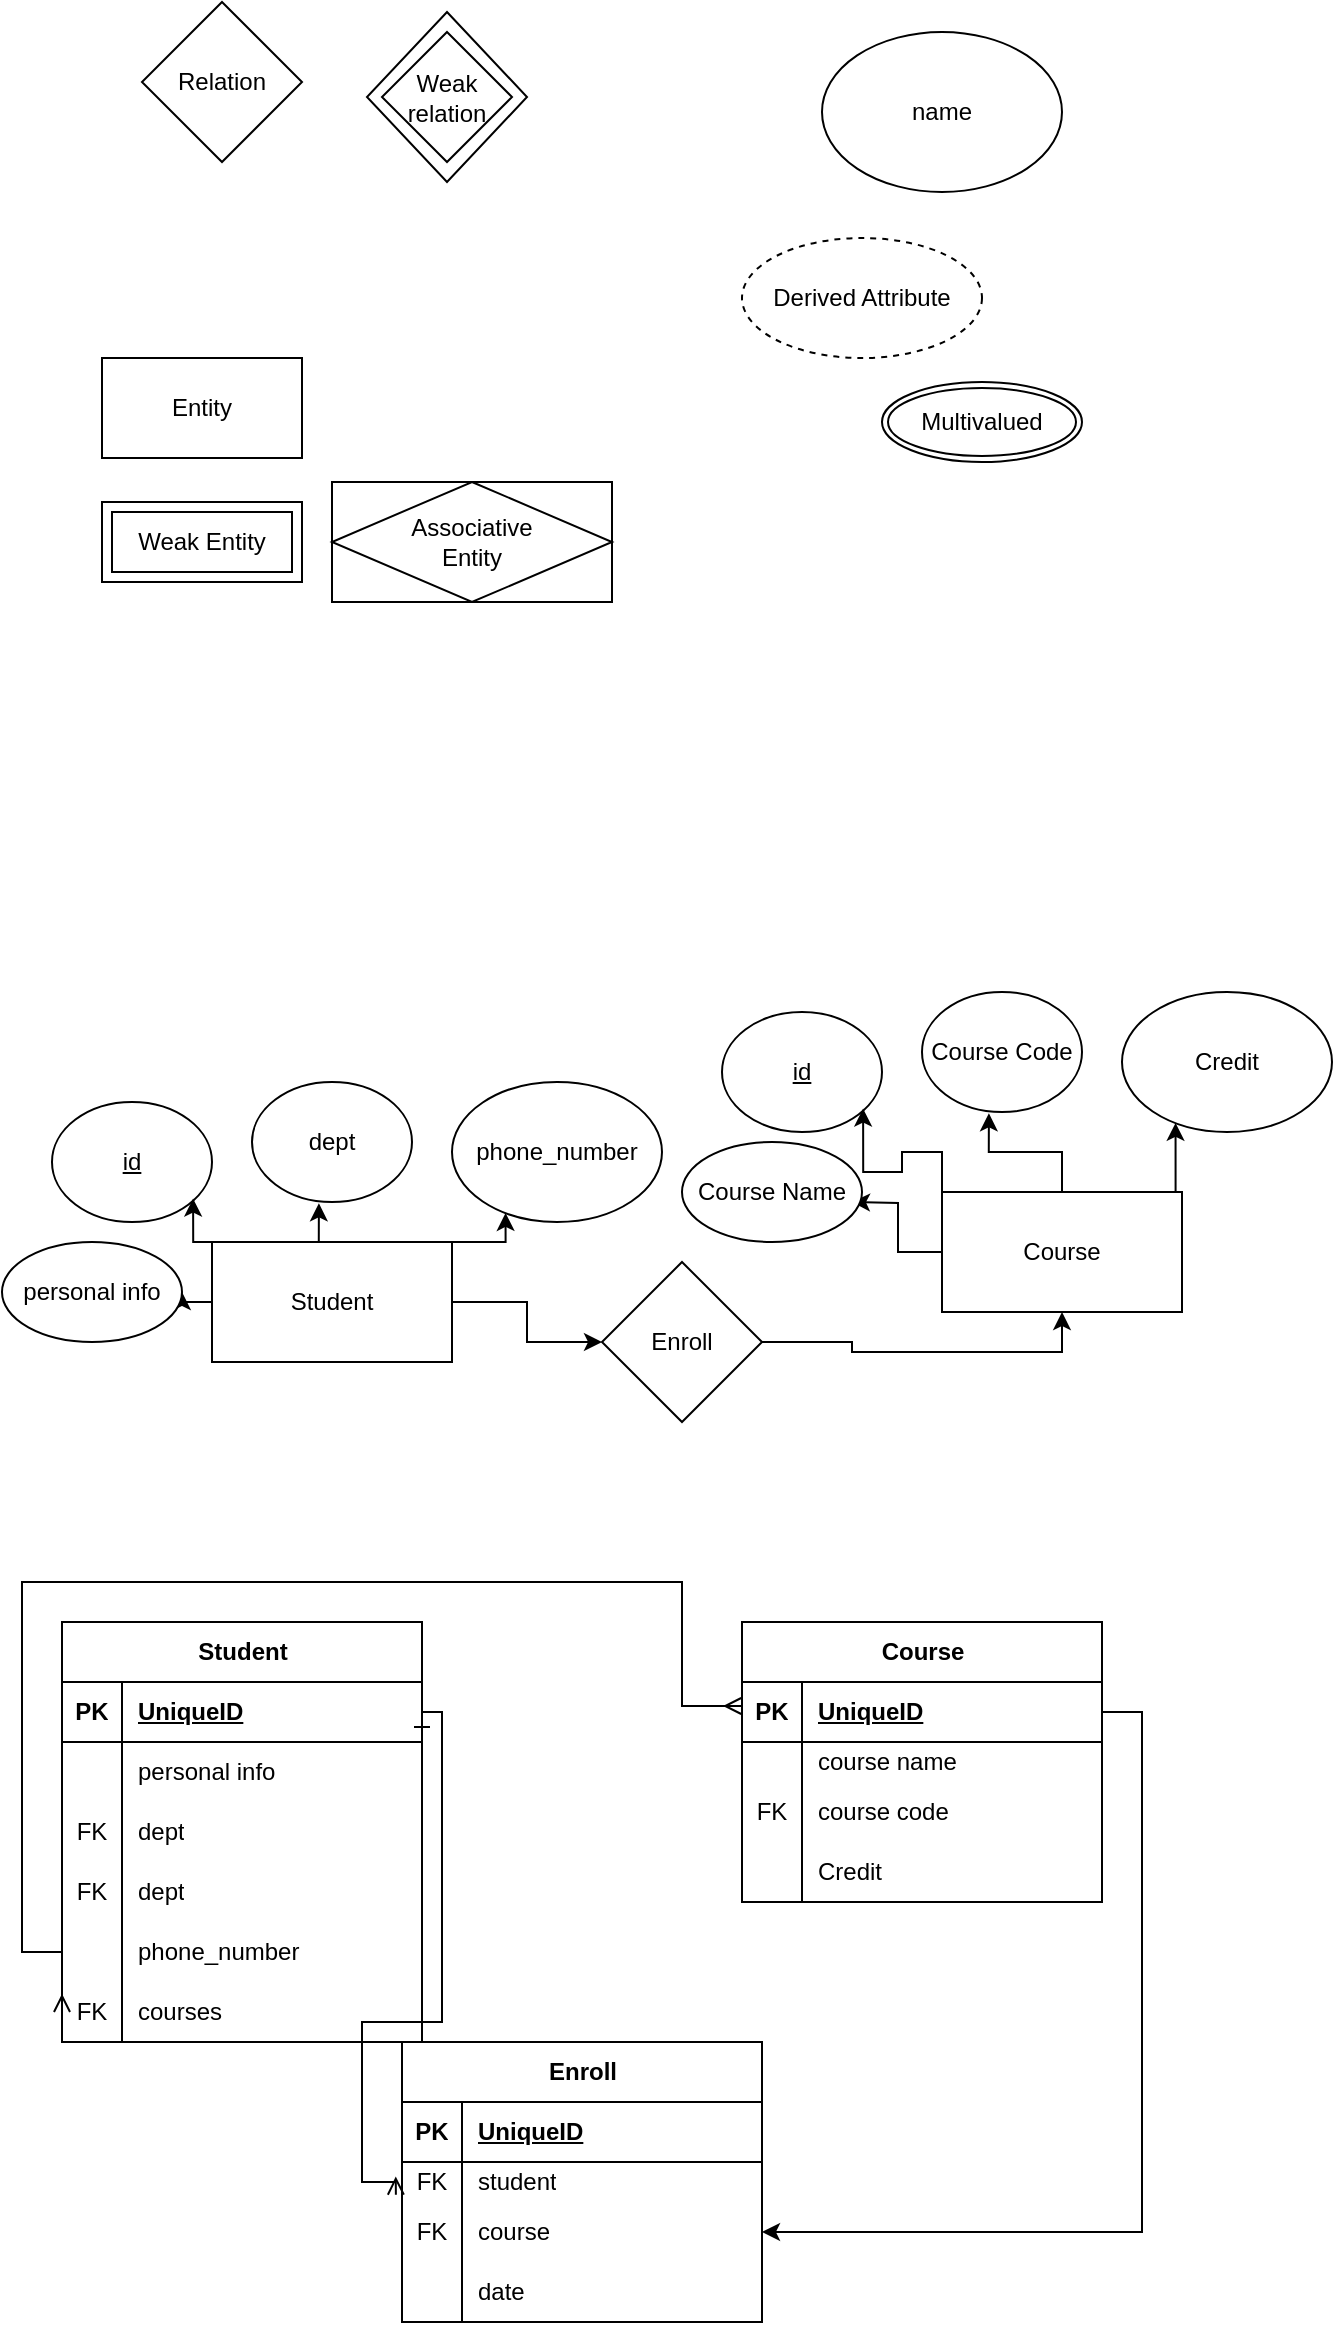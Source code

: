 <mxfile version="26.0.16">
  <diagram name="Page-1" id="uuQi2splyWyxESySe9Al">
    <mxGraphModel dx="1034" dy="789" grid="1" gridSize="10" guides="1" tooltips="1" connect="1" arrows="1" fold="1" page="1" pageScale="1" pageWidth="850" pageHeight="1100" math="0" shadow="0">
      <root>
        <mxCell id="0" />
        <mxCell id="1" parent="0" />
        <mxCell id="M-P0CpYu54wChjRLXjfq-5" value="Weak Entity" style="shape=ext;margin=3;double=1;whiteSpace=wrap;html=1;align=center;" parent="1" vertex="1">
          <mxGeometry x="310" y="280" width="100" height="40" as="geometry" />
        </mxCell>
        <mxCell id="M-P0CpYu54wChjRLXjfq-6" value="Associative&#xa;Entity" style="shape=associativeEntity;whiteSpace=wrap;html=1;align=center;" parent="1" vertex="1">
          <mxGeometry x="425" y="270" width="140" height="60" as="geometry" />
        </mxCell>
        <mxCell id="M-P0CpYu54wChjRLXjfq-7" value="Entity" style="html=1;dashed=0;whiteSpace=wrap;" parent="1" vertex="1">
          <mxGeometry x="310" y="208" width="100" height="50" as="geometry" />
        </mxCell>
        <mxCell id="M-P0CpYu54wChjRLXjfq-8" value="Relation" style="rhombus;whiteSpace=wrap;html=1;" parent="1" vertex="1">
          <mxGeometry x="330" y="30" width="80" height="80" as="geometry" />
        </mxCell>
        <mxCell id="M-P0CpYu54wChjRLXjfq-9" value="" style="rhombus;whiteSpace=wrap;html=1;" parent="1" vertex="1">
          <mxGeometry x="442.5" y="35" width="80" height="85" as="geometry" />
        </mxCell>
        <mxCell id="M-P0CpYu54wChjRLXjfq-10" value="Weak relation" style="rhombus;whiteSpace=wrap;html=1;" parent="1" vertex="1">
          <mxGeometry x="450" y="45" width="65" height="65" as="geometry" />
        </mxCell>
        <mxCell id="M-P0CpYu54wChjRLXjfq-11" value="name" style="ellipse;whiteSpace=wrap;html=1;" parent="1" vertex="1">
          <mxGeometry x="670" y="45" width="120" height="80" as="geometry" />
        </mxCell>
        <mxCell id="M-P0CpYu54wChjRLXjfq-12" value="Derived Attribute" style="ellipse;whiteSpace=wrap;html=1;align=center;dashed=1;" parent="1" vertex="1">
          <mxGeometry x="630" y="148" width="120" height="60" as="geometry" />
        </mxCell>
        <mxCell id="M-P0CpYu54wChjRLXjfq-13" value="Multivalued" style="ellipse;shape=doubleEllipse;margin=3;whiteSpace=wrap;html=1;align=center;" parent="1" vertex="1">
          <mxGeometry x="700" y="220" width="100" height="40" as="geometry" />
        </mxCell>
        <mxCell id="M-P0CpYu54wChjRLXjfq-19" style="edgeStyle=orthogonalEdgeStyle;rounded=0;orthogonalLoop=1;jettySize=auto;html=1;exitX=0;exitY=0.5;exitDx=0;exitDy=0;entryX=1;entryY=0.5;entryDx=0;entryDy=0;" parent="1" source="M-P0CpYu54wChjRLXjfq-14" target="M-P0CpYu54wChjRLXjfq-18" edge="1">
          <mxGeometry relative="1" as="geometry" />
        </mxCell>
        <mxCell id="M-P0CpYu54wChjRLXjfq-34" style="edgeStyle=orthogonalEdgeStyle;rounded=0;orthogonalLoop=1;jettySize=auto;html=1;exitX=1;exitY=0.5;exitDx=0;exitDy=0;entryX=0;entryY=0.5;entryDx=0;entryDy=0;" parent="1" source="M-P0CpYu54wChjRLXjfq-14" target="M-P0CpYu54wChjRLXjfq-33" edge="1">
          <mxGeometry relative="1" as="geometry" />
        </mxCell>
        <mxCell id="M-P0CpYu54wChjRLXjfq-14" value="Student" style="rounded=0;whiteSpace=wrap;html=1;" parent="1" vertex="1">
          <mxGeometry x="365" y="650" width="120" height="60" as="geometry" />
        </mxCell>
        <mxCell id="M-P0CpYu54wChjRLXjfq-15" value="&lt;u&gt;id&lt;/u&gt;" style="ellipse;whiteSpace=wrap;html=1;" parent="1" vertex="1">
          <mxGeometry x="285" y="580" width="80" height="60" as="geometry" />
        </mxCell>
        <mxCell id="M-P0CpYu54wChjRLXjfq-16" value="dept" style="ellipse;whiteSpace=wrap;html=1;" parent="1" vertex="1">
          <mxGeometry x="385" y="570" width="80" height="60" as="geometry" />
        </mxCell>
        <mxCell id="M-P0CpYu54wChjRLXjfq-17" value="phone_number" style="ellipse;whiteSpace=wrap;html=1;" parent="1" vertex="1">
          <mxGeometry x="485" y="570" width="105" height="70" as="geometry" />
        </mxCell>
        <mxCell id="M-P0CpYu54wChjRLXjfq-18" value="personal info" style="ellipse;whiteSpace=wrap;html=1;" parent="1" vertex="1">
          <mxGeometry x="260" y="650" width="90" height="50" as="geometry" />
        </mxCell>
        <mxCell id="M-P0CpYu54wChjRLXjfq-20" style="edgeStyle=orthogonalEdgeStyle;rounded=0;orthogonalLoop=1;jettySize=auto;html=1;exitX=0.5;exitY=0;exitDx=0;exitDy=0;entryX=0.418;entryY=1.011;entryDx=0;entryDy=0;entryPerimeter=0;" parent="1" source="M-P0CpYu54wChjRLXjfq-14" target="M-P0CpYu54wChjRLXjfq-16" edge="1">
          <mxGeometry relative="1" as="geometry" />
        </mxCell>
        <mxCell id="M-P0CpYu54wChjRLXjfq-21" style="edgeStyle=orthogonalEdgeStyle;rounded=0;orthogonalLoop=1;jettySize=auto;html=1;exitX=0;exitY=0;exitDx=0;exitDy=0;entryX=0.882;entryY=0.805;entryDx=0;entryDy=0;entryPerimeter=0;" parent="1" source="M-P0CpYu54wChjRLXjfq-14" target="M-P0CpYu54wChjRLXjfq-15" edge="1">
          <mxGeometry relative="1" as="geometry" />
        </mxCell>
        <mxCell id="M-P0CpYu54wChjRLXjfq-22" style="edgeStyle=orthogonalEdgeStyle;rounded=0;orthogonalLoop=1;jettySize=auto;html=1;exitX=1;exitY=0;exitDx=0;exitDy=0;entryX=0.255;entryY=0.935;entryDx=0;entryDy=0;entryPerimeter=0;" parent="1" source="M-P0CpYu54wChjRLXjfq-14" target="M-P0CpYu54wChjRLXjfq-17" edge="1">
          <mxGeometry relative="1" as="geometry" />
        </mxCell>
        <mxCell id="M-P0CpYu54wChjRLXjfq-24" style="edgeStyle=orthogonalEdgeStyle;rounded=0;orthogonalLoop=1;jettySize=auto;html=1;exitX=0;exitY=0.5;exitDx=0;exitDy=0;entryX=1;entryY=0.5;entryDx=0;entryDy=0;" parent="1" source="M-P0CpYu54wChjRLXjfq-25" edge="1">
          <mxGeometry relative="1" as="geometry">
            <mxPoint x="685.0" y="630" as="targetPoint" />
          </mxGeometry>
        </mxCell>
        <mxCell id="M-P0CpYu54wChjRLXjfq-25" value="Course" style="rounded=0;whiteSpace=wrap;html=1;" parent="1" vertex="1">
          <mxGeometry x="730" y="625" width="120" height="60" as="geometry" />
        </mxCell>
        <mxCell id="M-P0CpYu54wChjRLXjfq-26" value="&lt;u&gt;id&lt;/u&gt;" style="ellipse;whiteSpace=wrap;html=1;" parent="1" vertex="1">
          <mxGeometry x="620" y="535" width="80" height="60" as="geometry" />
        </mxCell>
        <mxCell id="M-P0CpYu54wChjRLXjfq-27" value="Course Code" style="ellipse;whiteSpace=wrap;html=1;" parent="1" vertex="1">
          <mxGeometry x="720" y="525" width="80" height="60" as="geometry" />
        </mxCell>
        <mxCell id="M-P0CpYu54wChjRLXjfq-28" value="Credit" style="ellipse;whiteSpace=wrap;html=1;" parent="1" vertex="1">
          <mxGeometry x="820" y="525" width="105" height="70" as="geometry" />
        </mxCell>
        <mxCell id="M-P0CpYu54wChjRLXjfq-29" value="Course Name" style="ellipse;whiteSpace=wrap;html=1;" parent="1" vertex="1">
          <mxGeometry x="600" y="600" width="90" height="50" as="geometry" />
        </mxCell>
        <mxCell id="M-P0CpYu54wChjRLXjfq-30" style="edgeStyle=orthogonalEdgeStyle;rounded=0;orthogonalLoop=1;jettySize=auto;html=1;exitX=0.5;exitY=0;exitDx=0;exitDy=0;entryX=0.418;entryY=1.011;entryDx=0;entryDy=0;entryPerimeter=0;" parent="1" source="M-P0CpYu54wChjRLXjfq-25" target="M-P0CpYu54wChjRLXjfq-27" edge="1">
          <mxGeometry relative="1" as="geometry" />
        </mxCell>
        <mxCell id="M-P0CpYu54wChjRLXjfq-31" style="edgeStyle=orthogonalEdgeStyle;rounded=0;orthogonalLoop=1;jettySize=auto;html=1;exitX=0;exitY=0;exitDx=0;exitDy=0;entryX=0.882;entryY=0.805;entryDx=0;entryDy=0;entryPerimeter=0;" parent="1" source="M-P0CpYu54wChjRLXjfq-25" target="M-P0CpYu54wChjRLXjfq-26" edge="1">
          <mxGeometry relative="1" as="geometry" />
        </mxCell>
        <mxCell id="M-P0CpYu54wChjRLXjfq-32" style="edgeStyle=orthogonalEdgeStyle;rounded=0;orthogonalLoop=1;jettySize=auto;html=1;exitX=1;exitY=0;exitDx=0;exitDy=0;entryX=0.255;entryY=0.935;entryDx=0;entryDy=0;entryPerimeter=0;" parent="1" source="M-P0CpYu54wChjRLXjfq-25" target="M-P0CpYu54wChjRLXjfq-28" edge="1">
          <mxGeometry relative="1" as="geometry" />
        </mxCell>
        <mxCell id="M-P0CpYu54wChjRLXjfq-35" style="edgeStyle=orthogonalEdgeStyle;rounded=0;orthogonalLoop=1;jettySize=auto;html=1;exitX=1;exitY=0.5;exitDx=0;exitDy=0;entryX=0.5;entryY=1;entryDx=0;entryDy=0;" parent="1" source="M-P0CpYu54wChjRLXjfq-33" target="M-P0CpYu54wChjRLXjfq-25" edge="1">
          <mxGeometry relative="1" as="geometry" />
        </mxCell>
        <mxCell id="M-P0CpYu54wChjRLXjfq-33" value="Enroll" style="rhombus;whiteSpace=wrap;html=1;" parent="1" vertex="1">
          <mxGeometry x="560" y="660" width="80" height="80" as="geometry" />
        </mxCell>
        <mxCell id="M-P0CpYu54wChjRLXjfq-36" value="Student" style="shape=table;startSize=30;container=1;collapsible=1;childLayout=tableLayout;fixedRows=1;rowLines=0;fontStyle=1;align=center;resizeLast=1;html=1;" parent="1" vertex="1">
          <mxGeometry x="290" y="840" width="180" height="210" as="geometry" />
        </mxCell>
        <mxCell id="M-P0CpYu54wChjRLXjfq-37" value="" style="shape=tableRow;horizontal=0;startSize=0;swimlaneHead=0;swimlaneBody=0;fillColor=none;collapsible=0;dropTarget=0;points=[[0,0.5],[1,0.5]];portConstraint=eastwest;top=0;left=0;right=0;bottom=1;" parent="M-P0CpYu54wChjRLXjfq-36" vertex="1">
          <mxGeometry y="30" width="180" height="30" as="geometry" />
        </mxCell>
        <mxCell id="M-P0CpYu54wChjRLXjfq-38" value="PK" style="shape=partialRectangle;connectable=0;fillColor=none;top=0;left=0;bottom=0;right=0;fontStyle=1;overflow=hidden;whiteSpace=wrap;html=1;" parent="M-P0CpYu54wChjRLXjfq-37" vertex="1">
          <mxGeometry width="30" height="30" as="geometry">
            <mxRectangle width="30" height="30" as="alternateBounds" />
          </mxGeometry>
        </mxCell>
        <mxCell id="M-P0CpYu54wChjRLXjfq-39" value="UniqueID" style="shape=partialRectangle;connectable=0;fillColor=none;top=0;left=0;bottom=0;right=0;align=left;spacingLeft=6;fontStyle=5;overflow=hidden;whiteSpace=wrap;html=1;" parent="M-P0CpYu54wChjRLXjfq-37" vertex="1">
          <mxGeometry x="30" width="150" height="30" as="geometry">
            <mxRectangle width="150" height="30" as="alternateBounds" />
          </mxGeometry>
        </mxCell>
        <mxCell id="M-P0CpYu54wChjRLXjfq-40" value="" style="shape=tableRow;horizontal=0;startSize=0;swimlaneHead=0;swimlaneBody=0;fillColor=none;collapsible=0;dropTarget=0;points=[[0,0.5],[1,0.5]];portConstraint=eastwest;top=0;left=0;right=0;bottom=0;" parent="M-P0CpYu54wChjRLXjfq-36" vertex="1">
          <mxGeometry y="60" width="180" height="30" as="geometry" />
        </mxCell>
        <mxCell id="M-P0CpYu54wChjRLXjfq-41" value="" style="shape=partialRectangle;connectable=0;fillColor=none;top=0;left=0;bottom=0;right=0;editable=1;overflow=hidden;whiteSpace=wrap;html=1;" parent="M-P0CpYu54wChjRLXjfq-40" vertex="1">
          <mxGeometry width="30" height="30" as="geometry">
            <mxRectangle width="30" height="30" as="alternateBounds" />
          </mxGeometry>
        </mxCell>
        <mxCell id="M-P0CpYu54wChjRLXjfq-42" value="&lt;span style=&quot;text-align: center;&quot;&gt;personal info&lt;/span&gt;" style="shape=partialRectangle;connectable=0;fillColor=none;top=0;left=0;bottom=0;right=0;align=left;spacingLeft=6;overflow=hidden;whiteSpace=wrap;html=1;" parent="M-P0CpYu54wChjRLXjfq-40" vertex="1">
          <mxGeometry x="30" width="150" height="30" as="geometry">
            <mxRectangle width="150" height="30" as="alternateBounds" />
          </mxGeometry>
        </mxCell>
        <mxCell id="M-P0CpYu54wChjRLXjfq-43" value="" style="shape=tableRow;horizontal=0;startSize=0;swimlaneHead=0;swimlaneBody=0;fillColor=none;collapsible=0;dropTarget=0;points=[[0,0.5],[1,0.5]];portConstraint=eastwest;top=0;left=0;right=0;bottom=0;" parent="M-P0CpYu54wChjRLXjfq-36" vertex="1">
          <mxGeometry y="90" width="180" height="30" as="geometry" />
        </mxCell>
        <mxCell id="M-P0CpYu54wChjRLXjfq-44" value="FK" style="shape=partialRectangle;connectable=0;fillColor=none;top=0;left=0;bottom=0;right=0;editable=1;overflow=hidden;whiteSpace=wrap;html=1;" parent="M-P0CpYu54wChjRLXjfq-43" vertex="1">
          <mxGeometry width="30" height="30" as="geometry">
            <mxRectangle width="30" height="30" as="alternateBounds" />
          </mxGeometry>
        </mxCell>
        <mxCell id="M-P0CpYu54wChjRLXjfq-45" value="&lt;span style=&quot;text-align: center;&quot;&gt;dept&lt;/span&gt;" style="shape=partialRectangle;connectable=0;fillColor=none;top=0;left=0;bottom=0;right=0;align=left;spacingLeft=6;overflow=hidden;whiteSpace=wrap;html=1;" parent="M-P0CpYu54wChjRLXjfq-43" vertex="1">
          <mxGeometry x="30" width="150" height="30" as="geometry">
            <mxRectangle width="150" height="30" as="alternateBounds" />
          </mxGeometry>
        </mxCell>
        <mxCell id="GzT1JzK9cwp-6gkaqU1V-2" value="" style="shape=tableRow;horizontal=0;startSize=0;swimlaneHead=0;swimlaneBody=0;fillColor=none;collapsible=0;dropTarget=0;points=[[0,0.5],[1,0.5]];portConstraint=eastwest;top=0;left=0;right=0;bottom=0;" vertex="1" parent="M-P0CpYu54wChjRLXjfq-36">
          <mxGeometry y="120" width="180" height="30" as="geometry" />
        </mxCell>
        <mxCell id="GzT1JzK9cwp-6gkaqU1V-3" value="FK" style="shape=partialRectangle;connectable=0;fillColor=none;top=0;left=0;bottom=0;right=0;editable=1;overflow=hidden;whiteSpace=wrap;html=1;" vertex="1" parent="GzT1JzK9cwp-6gkaqU1V-2">
          <mxGeometry width="30" height="30" as="geometry">
            <mxRectangle width="30" height="30" as="alternateBounds" />
          </mxGeometry>
        </mxCell>
        <mxCell id="GzT1JzK9cwp-6gkaqU1V-4" value="&lt;span style=&quot;text-align: center;&quot;&gt;dept&lt;/span&gt;" style="shape=partialRectangle;connectable=0;fillColor=none;top=0;left=0;bottom=0;right=0;align=left;spacingLeft=6;overflow=hidden;whiteSpace=wrap;html=1;" vertex="1" parent="GzT1JzK9cwp-6gkaqU1V-2">
          <mxGeometry x="30" width="150" height="30" as="geometry">
            <mxRectangle width="150" height="30" as="alternateBounds" />
          </mxGeometry>
        </mxCell>
        <mxCell id="M-P0CpYu54wChjRLXjfq-46" value="" style="shape=tableRow;horizontal=0;startSize=0;swimlaneHead=0;swimlaneBody=0;fillColor=none;collapsible=0;dropTarget=0;points=[[0,0.5],[1,0.5]];portConstraint=eastwest;top=0;left=0;right=0;bottom=0;" parent="M-P0CpYu54wChjRLXjfq-36" vertex="1">
          <mxGeometry y="150" width="180" height="30" as="geometry" />
        </mxCell>
        <mxCell id="M-P0CpYu54wChjRLXjfq-47" value="" style="shape=partialRectangle;connectable=0;fillColor=none;top=0;left=0;bottom=0;right=0;editable=1;overflow=hidden;whiteSpace=wrap;html=1;" parent="M-P0CpYu54wChjRLXjfq-46" vertex="1">
          <mxGeometry width="30" height="30" as="geometry">
            <mxRectangle width="30" height="30" as="alternateBounds" />
          </mxGeometry>
        </mxCell>
        <mxCell id="M-P0CpYu54wChjRLXjfq-48" value="&lt;span style=&quot;text-align: center;&quot;&gt;phone_number&lt;/span&gt;" style="shape=partialRectangle;connectable=0;fillColor=none;top=0;left=0;bottom=0;right=0;align=left;spacingLeft=6;overflow=hidden;whiteSpace=wrap;html=1;" parent="M-P0CpYu54wChjRLXjfq-46" vertex="1">
          <mxGeometry x="30" width="150" height="30" as="geometry">
            <mxRectangle width="150" height="30" as="alternateBounds" />
          </mxGeometry>
        </mxCell>
        <mxCell id="M-P0CpYu54wChjRLXjfq-91" value="" style="shape=tableRow;horizontal=0;startSize=0;swimlaneHead=0;swimlaneBody=0;fillColor=none;collapsible=0;dropTarget=0;points=[[0,0.5],[1,0.5]];portConstraint=eastwest;top=0;left=0;right=0;bottom=0;" parent="M-P0CpYu54wChjRLXjfq-36" vertex="1">
          <mxGeometry y="180" width="180" height="30" as="geometry" />
        </mxCell>
        <mxCell id="M-P0CpYu54wChjRLXjfq-92" value="FK" style="shape=partialRectangle;connectable=0;fillColor=none;top=0;left=0;bottom=0;right=0;editable=1;overflow=hidden;whiteSpace=wrap;html=1;" parent="M-P0CpYu54wChjRLXjfq-91" vertex="1">
          <mxGeometry width="30" height="30" as="geometry">
            <mxRectangle width="30" height="30" as="alternateBounds" />
          </mxGeometry>
        </mxCell>
        <mxCell id="M-P0CpYu54wChjRLXjfq-93" value="&lt;span style=&quot;text-align: center;&quot;&gt;courses&lt;/span&gt;" style="shape=partialRectangle;connectable=0;fillColor=none;top=0;left=0;bottom=0;right=0;align=left;spacingLeft=6;overflow=hidden;whiteSpace=wrap;html=1;" parent="M-P0CpYu54wChjRLXjfq-91" vertex="1">
          <mxGeometry x="30" width="150" height="30" as="geometry">
            <mxRectangle width="150" height="30" as="alternateBounds" />
          </mxGeometry>
        </mxCell>
        <mxCell id="M-P0CpYu54wChjRLXjfq-52" value="Course" style="shape=table;startSize=30;container=1;collapsible=1;childLayout=tableLayout;fixedRows=1;rowLines=0;fontStyle=1;align=center;resizeLast=1;html=1;" parent="1" vertex="1">
          <mxGeometry x="630" y="840" width="180" height="140" as="geometry" />
        </mxCell>
        <mxCell id="M-P0CpYu54wChjRLXjfq-53" value="" style="shape=tableRow;horizontal=0;startSize=0;swimlaneHead=0;swimlaneBody=0;fillColor=none;collapsible=0;dropTarget=0;points=[[0,0.5],[1,0.5]];portConstraint=eastwest;top=0;left=0;right=0;bottom=1;" parent="M-P0CpYu54wChjRLXjfq-52" vertex="1">
          <mxGeometry y="30" width="180" height="30" as="geometry" />
        </mxCell>
        <mxCell id="M-P0CpYu54wChjRLXjfq-54" value="PK" style="shape=partialRectangle;connectable=0;fillColor=none;top=0;left=0;bottom=0;right=0;fontStyle=1;overflow=hidden;whiteSpace=wrap;html=1;" parent="M-P0CpYu54wChjRLXjfq-53" vertex="1">
          <mxGeometry width="30" height="30" as="geometry">
            <mxRectangle width="30" height="30" as="alternateBounds" />
          </mxGeometry>
        </mxCell>
        <mxCell id="M-P0CpYu54wChjRLXjfq-55" value="UniqueID" style="shape=partialRectangle;connectable=0;fillColor=none;top=0;left=0;bottom=0;right=0;align=left;spacingLeft=6;fontStyle=5;overflow=hidden;whiteSpace=wrap;html=1;" parent="M-P0CpYu54wChjRLXjfq-53" vertex="1">
          <mxGeometry x="30" width="150" height="30" as="geometry">
            <mxRectangle width="150" height="30" as="alternateBounds" />
          </mxGeometry>
        </mxCell>
        <mxCell id="M-P0CpYu54wChjRLXjfq-56" value="" style="shape=tableRow;horizontal=0;startSize=0;swimlaneHead=0;swimlaneBody=0;fillColor=none;collapsible=0;dropTarget=0;points=[[0,0.5],[1,0.5]];portConstraint=eastwest;top=0;left=0;right=0;bottom=0;" parent="M-P0CpYu54wChjRLXjfq-52" vertex="1">
          <mxGeometry y="60" width="180" height="20" as="geometry" />
        </mxCell>
        <mxCell id="M-P0CpYu54wChjRLXjfq-57" value="" style="shape=partialRectangle;connectable=0;fillColor=none;top=0;left=0;bottom=0;right=0;editable=1;overflow=hidden;whiteSpace=wrap;html=1;" parent="M-P0CpYu54wChjRLXjfq-56" vertex="1">
          <mxGeometry width="30" height="20" as="geometry">
            <mxRectangle width="30" height="20" as="alternateBounds" />
          </mxGeometry>
        </mxCell>
        <mxCell id="M-P0CpYu54wChjRLXjfq-58" value="&lt;span style=&quot;text-align: center;&quot;&gt;course name&lt;/span&gt;" style="shape=partialRectangle;connectable=0;fillColor=none;top=0;left=0;bottom=0;right=0;align=left;spacingLeft=6;overflow=hidden;whiteSpace=wrap;html=1;" parent="M-P0CpYu54wChjRLXjfq-56" vertex="1">
          <mxGeometry x="30" width="150" height="20" as="geometry">
            <mxRectangle width="150" height="20" as="alternateBounds" />
          </mxGeometry>
        </mxCell>
        <mxCell id="M-P0CpYu54wChjRLXjfq-59" value="" style="shape=tableRow;horizontal=0;startSize=0;swimlaneHead=0;swimlaneBody=0;fillColor=none;collapsible=0;dropTarget=0;points=[[0,0.5],[1,0.5]];portConstraint=eastwest;top=0;left=0;right=0;bottom=0;" parent="M-P0CpYu54wChjRLXjfq-52" vertex="1">
          <mxGeometry y="80" width="180" height="30" as="geometry" />
        </mxCell>
        <mxCell id="M-P0CpYu54wChjRLXjfq-60" value="FK" style="shape=partialRectangle;connectable=0;fillColor=none;top=0;left=0;bottom=0;right=0;editable=1;overflow=hidden;whiteSpace=wrap;html=1;" parent="M-P0CpYu54wChjRLXjfq-59" vertex="1">
          <mxGeometry width="30" height="30" as="geometry">
            <mxRectangle width="30" height="30" as="alternateBounds" />
          </mxGeometry>
        </mxCell>
        <mxCell id="M-P0CpYu54wChjRLXjfq-61" value="&lt;span style=&quot;text-align: center;&quot;&gt;course code&lt;/span&gt;" style="shape=partialRectangle;connectable=0;fillColor=none;top=0;left=0;bottom=0;right=0;align=left;spacingLeft=6;overflow=hidden;whiteSpace=wrap;html=1;" parent="M-P0CpYu54wChjRLXjfq-59" vertex="1">
          <mxGeometry x="30" width="150" height="30" as="geometry">
            <mxRectangle width="150" height="30" as="alternateBounds" />
          </mxGeometry>
        </mxCell>
        <mxCell id="M-P0CpYu54wChjRLXjfq-62" value="" style="shape=tableRow;horizontal=0;startSize=0;swimlaneHead=0;swimlaneBody=0;fillColor=none;collapsible=0;dropTarget=0;points=[[0,0.5],[1,0.5]];portConstraint=eastwest;top=0;left=0;right=0;bottom=0;" parent="M-P0CpYu54wChjRLXjfq-52" vertex="1">
          <mxGeometry y="110" width="180" height="30" as="geometry" />
        </mxCell>
        <mxCell id="M-P0CpYu54wChjRLXjfq-63" value="" style="shape=partialRectangle;connectable=0;fillColor=none;top=0;left=0;bottom=0;right=0;editable=1;overflow=hidden;whiteSpace=wrap;html=1;" parent="M-P0CpYu54wChjRLXjfq-62" vertex="1">
          <mxGeometry width="30" height="30" as="geometry">
            <mxRectangle width="30" height="30" as="alternateBounds" />
          </mxGeometry>
        </mxCell>
        <mxCell id="M-P0CpYu54wChjRLXjfq-64" value="&lt;span style=&quot;text-align: center;&quot;&gt;Credit&lt;/span&gt;" style="shape=partialRectangle;connectable=0;fillColor=none;top=0;left=0;bottom=0;right=0;align=left;spacingLeft=6;overflow=hidden;whiteSpace=wrap;html=1;" parent="M-P0CpYu54wChjRLXjfq-62" vertex="1">
          <mxGeometry x="30" width="150" height="30" as="geometry">
            <mxRectangle width="150" height="30" as="alternateBounds" />
          </mxGeometry>
        </mxCell>
        <mxCell id="M-P0CpYu54wChjRLXjfq-65" value="Enroll" style="shape=table;startSize=30;container=1;collapsible=1;childLayout=tableLayout;fixedRows=1;rowLines=0;fontStyle=1;align=center;resizeLast=1;html=1;" parent="1" vertex="1">
          <mxGeometry x="460" y="1050" width="180" height="140" as="geometry" />
        </mxCell>
        <mxCell id="M-P0CpYu54wChjRLXjfq-66" value="" style="shape=tableRow;horizontal=0;startSize=0;swimlaneHead=0;swimlaneBody=0;fillColor=none;collapsible=0;dropTarget=0;points=[[0,0.5],[1,0.5]];portConstraint=eastwest;top=0;left=0;right=0;bottom=1;" parent="M-P0CpYu54wChjRLXjfq-65" vertex="1">
          <mxGeometry y="30" width="180" height="30" as="geometry" />
        </mxCell>
        <mxCell id="M-P0CpYu54wChjRLXjfq-67" value="PK" style="shape=partialRectangle;connectable=0;fillColor=none;top=0;left=0;bottom=0;right=0;fontStyle=1;overflow=hidden;whiteSpace=wrap;html=1;" parent="M-P0CpYu54wChjRLXjfq-66" vertex="1">
          <mxGeometry width="30" height="30" as="geometry">
            <mxRectangle width="30" height="30" as="alternateBounds" />
          </mxGeometry>
        </mxCell>
        <mxCell id="M-P0CpYu54wChjRLXjfq-68" value="UniqueID" style="shape=partialRectangle;connectable=0;fillColor=none;top=0;left=0;bottom=0;right=0;align=left;spacingLeft=6;fontStyle=5;overflow=hidden;whiteSpace=wrap;html=1;" parent="M-P0CpYu54wChjRLXjfq-66" vertex="1">
          <mxGeometry x="30" width="150" height="30" as="geometry">
            <mxRectangle width="150" height="30" as="alternateBounds" />
          </mxGeometry>
        </mxCell>
        <mxCell id="M-P0CpYu54wChjRLXjfq-69" value="" style="shape=tableRow;horizontal=0;startSize=0;swimlaneHead=0;swimlaneBody=0;fillColor=none;collapsible=0;dropTarget=0;points=[[0,0.5],[1,0.5]];portConstraint=eastwest;top=0;left=0;right=0;bottom=0;" parent="M-P0CpYu54wChjRLXjfq-65" vertex="1">
          <mxGeometry y="60" width="180" height="20" as="geometry" />
        </mxCell>
        <mxCell id="M-P0CpYu54wChjRLXjfq-70" value="FK" style="shape=partialRectangle;connectable=0;fillColor=none;top=0;left=0;bottom=0;right=0;editable=1;overflow=hidden;whiteSpace=wrap;html=1;" parent="M-P0CpYu54wChjRLXjfq-69" vertex="1">
          <mxGeometry width="30" height="20" as="geometry">
            <mxRectangle width="30" height="20" as="alternateBounds" />
          </mxGeometry>
        </mxCell>
        <mxCell id="M-P0CpYu54wChjRLXjfq-71" value="&lt;div style=&quot;text-align: center;&quot;&gt;student&lt;/div&gt;" style="shape=partialRectangle;connectable=0;fillColor=none;top=0;left=0;bottom=0;right=0;align=left;spacingLeft=6;overflow=hidden;whiteSpace=wrap;html=1;" parent="M-P0CpYu54wChjRLXjfq-69" vertex="1">
          <mxGeometry x="30" width="150" height="20" as="geometry">
            <mxRectangle width="150" height="20" as="alternateBounds" />
          </mxGeometry>
        </mxCell>
        <mxCell id="M-P0CpYu54wChjRLXjfq-72" value="" style="shape=tableRow;horizontal=0;startSize=0;swimlaneHead=0;swimlaneBody=0;fillColor=none;collapsible=0;dropTarget=0;points=[[0,0.5],[1,0.5]];portConstraint=eastwest;top=0;left=0;right=0;bottom=0;" parent="M-P0CpYu54wChjRLXjfq-65" vertex="1">
          <mxGeometry y="80" width="180" height="30" as="geometry" />
        </mxCell>
        <mxCell id="M-P0CpYu54wChjRLXjfq-73" value="FK" style="shape=partialRectangle;connectable=0;fillColor=none;top=0;left=0;bottom=0;right=0;editable=1;overflow=hidden;whiteSpace=wrap;html=1;" parent="M-P0CpYu54wChjRLXjfq-72" vertex="1">
          <mxGeometry width="30" height="30" as="geometry">
            <mxRectangle width="30" height="30" as="alternateBounds" />
          </mxGeometry>
        </mxCell>
        <mxCell id="M-P0CpYu54wChjRLXjfq-74" value="&lt;span style=&quot;text-align: center;&quot;&gt;course&lt;/span&gt;" style="shape=partialRectangle;connectable=0;fillColor=none;top=0;left=0;bottom=0;right=0;align=left;spacingLeft=6;overflow=hidden;whiteSpace=wrap;html=1;" parent="M-P0CpYu54wChjRLXjfq-72" vertex="1">
          <mxGeometry x="30" width="150" height="30" as="geometry">
            <mxRectangle width="150" height="30" as="alternateBounds" />
          </mxGeometry>
        </mxCell>
        <mxCell id="M-P0CpYu54wChjRLXjfq-75" value="" style="shape=tableRow;horizontal=0;startSize=0;swimlaneHead=0;swimlaneBody=0;fillColor=none;collapsible=0;dropTarget=0;points=[[0,0.5],[1,0.5]];portConstraint=eastwest;top=0;left=0;right=0;bottom=0;" parent="M-P0CpYu54wChjRLXjfq-65" vertex="1">
          <mxGeometry y="110" width="180" height="30" as="geometry" />
        </mxCell>
        <mxCell id="M-P0CpYu54wChjRLXjfq-76" value="" style="shape=partialRectangle;connectable=0;fillColor=none;top=0;left=0;bottom=0;right=0;editable=1;overflow=hidden;whiteSpace=wrap;html=1;" parent="M-P0CpYu54wChjRLXjfq-75" vertex="1">
          <mxGeometry width="30" height="30" as="geometry">
            <mxRectangle width="30" height="30" as="alternateBounds" />
          </mxGeometry>
        </mxCell>
        <mxCell id="M-P0CpYu54wChjRLXjfq-77" value="date" style="shape=partialRectangle;connectable=0;fillColor=none;top=0;left=0;bottom=0;right=0;align=left;spacingLeft=6;overflow=hidden;whiteSpace=wrap;html=1;" parent="M-P0CpYu54wChjRLXjfq-75" vertex="1">
          <mxGeometry x="30" width="150" height="30" as="geometry">
            <mxRectangle width="150" height="30" as="alternateBounds" />
          </mxGeometry>
        </mxCell>
        <mxCell id="M-P0CpYu54wChjRLXjfq-94" style="edgeStyle=orthogonalEdgeStyle;rounded=0;orthogonalLoop=1;jettySize=auto;html=1;exitX=0;exitY=0.5;exitDx=0;exitDy=0;entryX=-0.002;entryY=0.367;entryDx=0;entryDy=0;entryPerimeter=0;endArrow=ERmany;endFill=0;startArrow=ERmany;startFill=0;" parent="1" source="M-P0CpYu54wChjRLXjfq-91" target="M-P0CpYu54wChjRLXjfq-53" edge="1">
          <mxGeometry relative="1" as="geometry">
            <Array as="points">
              <mxPoint x="270" y="1005" />
              <mxPoint x="270" y="820" />
              <mxPoint x="600" y="820" />
              <mxPoint x="600" y="882" />
              <mxPoint x="630" y="882" />
            </Array>
          </mxGeometry>
        </mxCell>
        <mxCell id="M-P0CpYu54wChjRLXjfq-103" style="edgeStyle=orthogonalEdgeStyle;rounded=0;orthogonalLoop=1;jettySize=auto;html=1;exitX=1;exitY=0.25;exitDx=0;exitDy=0;entryX=-0.017;entryY=0.817;entryDx=0;entryDy=0;entryPerimeter=0;startArrow=baseDash;startFill=0;endArrow=ERmany;endFill=0;" parent="1" source="M-P0CpYu54wChjRLXjfq-36" target="M-P0CpYu54wChjRLXjfq-69" edge="1">
          <mxGeometry relative="1" as="geometry">
            <Array as="points">
              <mxPoint x="480" y="885" />
              <mxPoint x="480" y="1040" />
              <mxPoint x="440" y="1040" />
              <mxPoint x="440" y="1120" />
              <mxPoint x="457" y="1120" />
            </Array>
          </mxGeometry>
        </mxCell>
        <mxCell id="M-P0CpYu54wChjRLXjfq-104" style="edgeStyle=orthogonalEdgeStyle;rounded=0;orthogonalLoop=1;jettySize=auto;html=1;exitX=1;exitY=0.5;exitDx=0;exitDy=0;entryX=1;entryY=0.5;entryDx=0;entryDy=0;" parent="1" source="M-P0CpYu54wChjRLXjfq-53" target="M-P0CpYu54wChjRLXjfq-72" edge="1">
          <mxGeometry relative="1" as="geometry" />
        </mxCell>
      </root>
    </mxGraphModel>
  </diagram>
</mxfile>
